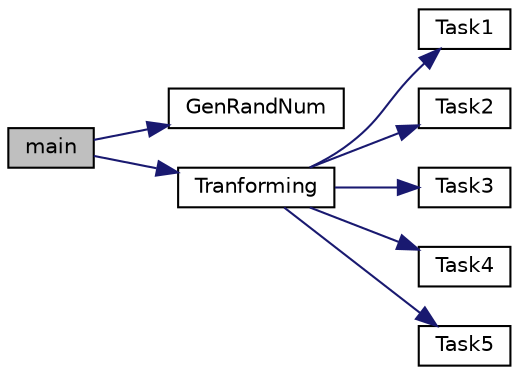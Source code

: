 digraph "main"
{
  edge [fontname="Helvetica",fontsize="10",labelfontname="Helvetica",labelfontsize="10"];
  node [fontname="Helvetica",fontsize="10",shape=record];
  rankdir="LR";
  Node1 [label="main",height=0.2,width=0.4,color="black", fillcolor="grey75", style="filled", fontcolor="black"];
  Node1 -> Node2 [color="midnightblue",fontsize="10",style="solid",fontname="Helvetica"];
  Node2 [label="GenRandNum",height=0.2,width=0.4,color="black", fillcolor="white", style="filled",URL="$test_lab07_8cpp.html#a03eba476bc843a87e5bfc9565e276ff8",tooltip="Функція, яка генерує для масива случаїні числа "];
  Node1 -> Node3 [color="midnightblue",fontsize="10",style="solid",fontname="Helvetica"];
  Node3 [label="Tranforming",height=0.2,width=0.4,color="black", fillcolor="white", style="filled",URL="$test_lab07_8cpp.html#ab42e4dab228be3e5b8b726b106d3b633",tooltip="Функція, яка трансформує з одномірного в двумірний масив "];
  Node3 -> Node4 [color="midnightblue",fontsize="10",style="solid",fontname="Helvetica"];
  Node4 [label="Task1",height=0.2,width=0.4,color="black", fillcolor="white", style="filled",URL="$test_lab07_8cpp.html#a129a02c0a1d223a51b8ad0fb3ee61646"];
  Node3 -> Node5 [color="midnightblue",fontsize="10",style="solid",fontname="Helvetica"];
  Node5 [label="Task2",height=0.2,width=0.4,color="black", fillcolor="white", style="filled",URL="$test_lab07_8cpp.html#ab1dfd4aa1b96dce67242b4a131405f04"];
  Node3 -> Node6 [color="midnightblue",fontsize="10",style="solid",fontname="Helvetica"];
  Node6 [label="Task3",height=0.2,width=0.4,color="black", fillcolor="white", style="filled",URL="$test_lab07_8cpp.html#a06782357bbb32b2df9a35955ccb7fa90"];
  Node3 -> Node7 [color="midnightblue",fontsize="10",style="solid",fontname="Helvetica"];
  Node7 [label="Task4",height=0.2,width=0.4,color="black", fillcolor="white", style="filled",URL="$test_lab07_8cpp.html#abec962bae973f911751aec747a87d3e0"];
  Node3 -> Node8 [color="midnightblue",fontsize="10",style="solid",fontname="Helvetica"];
  Node8 [label="Task5",height=0.2,width=0.4,color="black", fillcolor="white", style="filled",URL="$test_lab07_8cpp.html#abc2b2a95523387918bebfc09f7a24fc9"];
}
